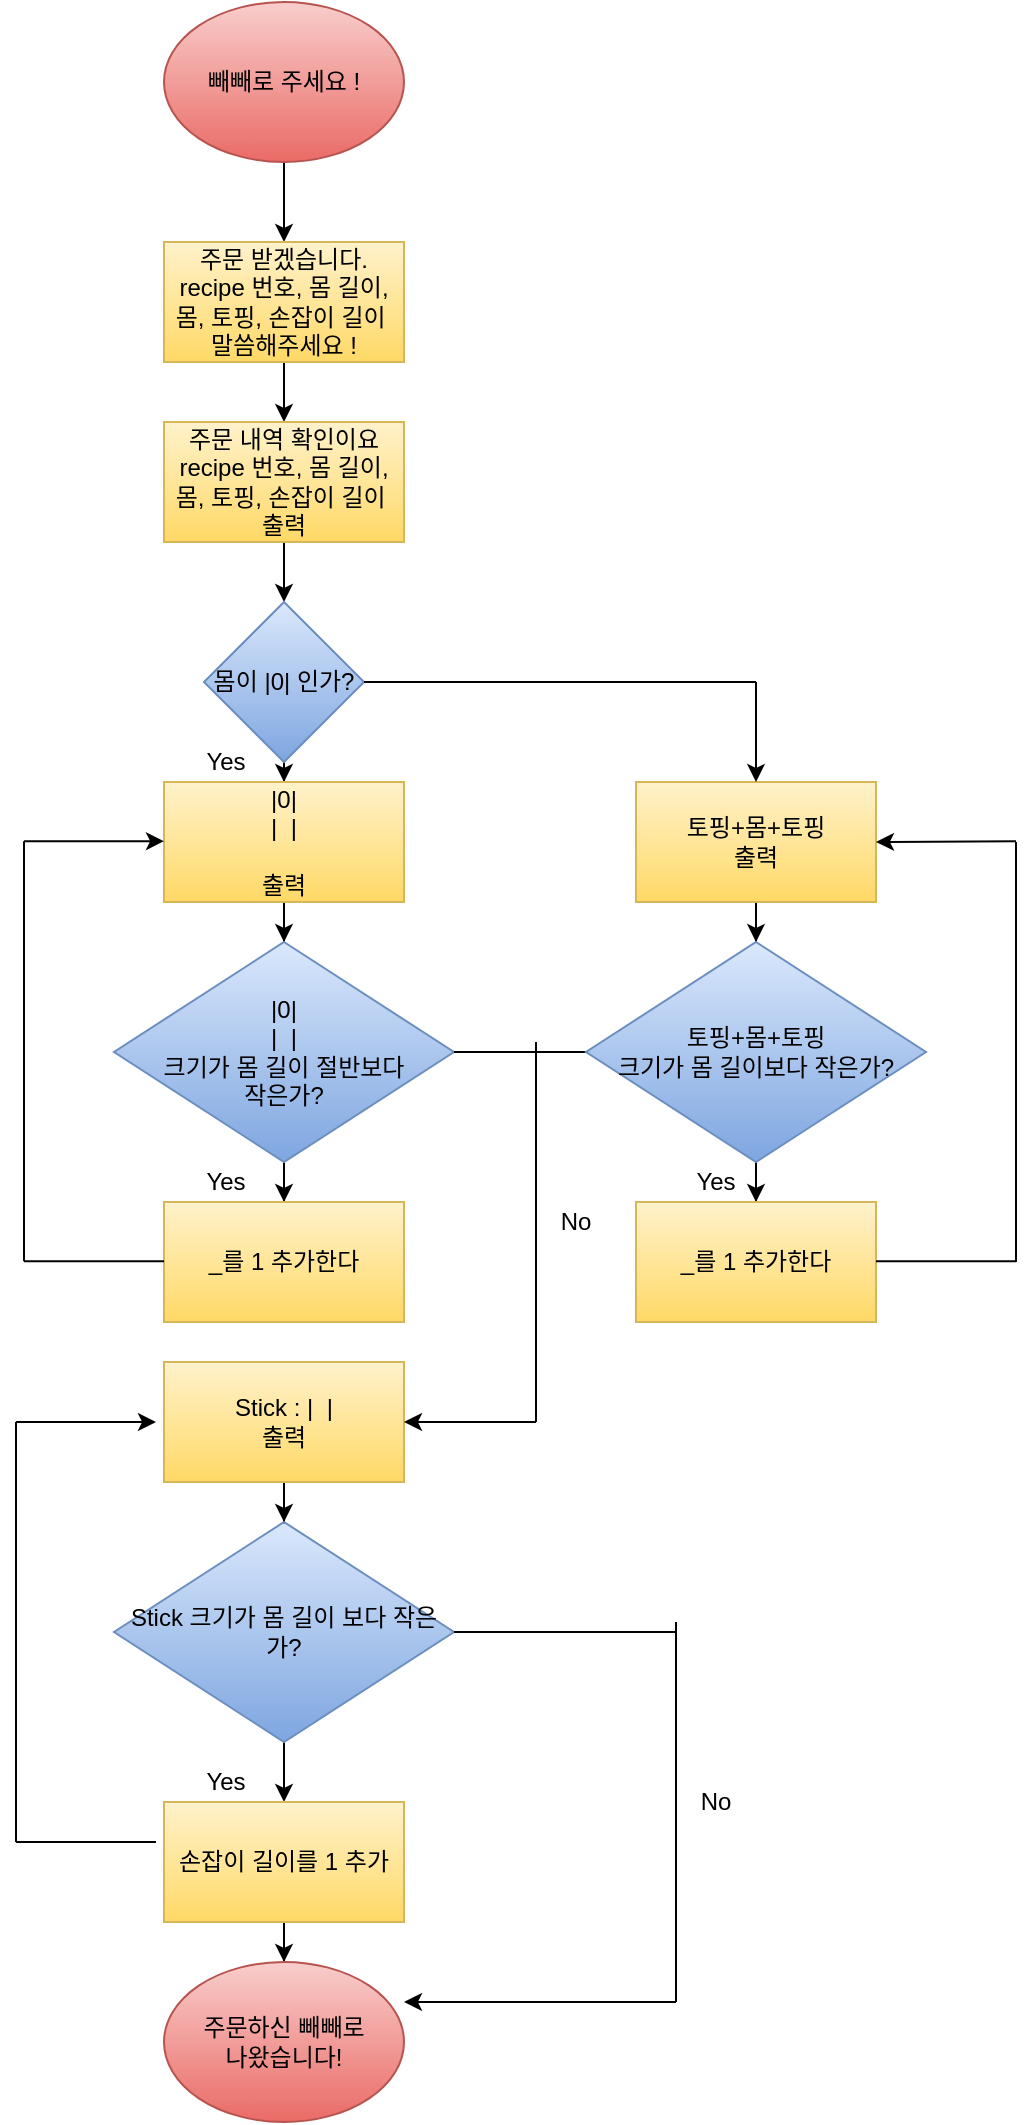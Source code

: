 <mxfile version="16.6.2" type="device"><diagram id="7nFULQF5kJX-Nd7Mtz_p" name="Page-1"><mxGraphModel dx="885" dy="572" grid="1" gridSize="10" guides="1" tooltips="1" connect="1" arrows="1" fold="1" page="1" pageScale="1" pageWidth="827" pageHeight="1169" math="0" shadow="0"><root><mxCell id="0"/><mxCell id="1" parent="0"/><mxCell id="3EZ0Ao7SjQfzj7KS1Gt3-4" value="" style="edgeStyle=orthogonalEdgeStyle;rounded=0;orthogonalLoop=1;jettySize=auto;html=1;" edge="1" parent="1" source="3EZ0Ao7SjQfzj7KS1Gt3-2" target="3EZ0Ao7SjQfzj7KS1Gt3-3"><mxGeometry relative="1" as="geometry"/></mxCell><mxCell id="3EZ0Ao7SjQfzj7KS1Gt3-2" value="빼빼로 주세요 !" style="ellipse;whiteSpace=wrap;html=1;fillColor=#f8cecc;strokeColor=#b85450;gradientColor=#ea6b66;" vertex="1" parent="1"><mxGeometry x="354" y="70" width="120" height="80" as="geometry"/></mxCell><mxCell id="3EZ0Ao7SjQfzj7KS1Gt3-6" value="" style="edgeStyle=orthogonalEdgeStyle;rounded=0;orthogonalLoop=1;jettySize=auto;html=1;" edge="1" parent="1" source="3EZ0Ao7SjQfzj7KS1Gt3-3" target="3EZ0Ao7SjQfzj7KS1Gt3-5"><mxGeometry relative="1" as="geometry"/></mxCell><mxCell id="3EZ0Ao7SjQfzj7KS1Gt3-3" value="주문 받겠습니다.&lt;br&gt;recipe 번호, 몸 길이, 몸, 토핑, 손잡이 길이&amp;nbsp;&lt;br&gt;말씀해주세요 !" style="rounded=0;whiteSpace=wrap;html=1;fillColor=#fff2cc;strokeColor=#d6b656;gradientColor=#ffd966;" vertex="1" parent="1"><mxGeometry x="354" y="190" width="120" height="60" as="geometry"/></mxCell><mxCell id="3EZ0Ao7SjQfzj7KS1Gt3-8" value="" style="edgeStyle=orthogonalEdgeStyle;rounded=0;orthogonalLoop=1;jettySize=auto;html=1;" edge="1" parent="1" source="3EZ0Ao7SjQfzj7KS1Gt3-5"><mxGeometry relative="1" as="geometry"><mxPoint x="414" y="370" as="targetPoint"/></mxGeometry></mxCell><mxCell id="3EZ0Ao7SjQfzj7KS1Gt3-5" value="주문 내역 확인이요&lt;br&gt;recipe 번호, 몸 길이, 몸, 토핑, 손잡이 길이&amp;nbsp;&lt;br&gt;출력" style="rounded=0;whiteSpace=wrap;html=1;fillColor=#fff2cc;strokeColor=#d6b656;gradientColor=#ffd966;" vertex="1" parent="1"><mxGeometry x="354" y="280" width="120" height="60" as="geometry"/></mxCell><mxCell id="3EZ0Ao7SjQfzj7KS1Gt3-14" value="" style="edgeStyle=orthogonalEdgeStyle;rounded=0;orthogonalLoop=1;jettySize=auto;html=1;" edge="1" parent="1" source="3EZ0Ao7SjQfzj7KS1Gt3-9" target="3EZ0Ao7SjQfzj7KS1Gt3-13"><mxGeometry relative="1" as="geometry"/></mxCell><mxCell id="3EZ0Ao7SjQfzj7KS1Gt3-9" value="몸이 |0| 인가?" style="rhombus;whiteSpace=wrap;html=1;fillColor=#dae8fc;gradientColor=#7ea6e0;strokeColor=#6c8ebf;" vertex="1" parent="1"><mxGeometry x="374" y="370" width="80" height="80" as="geometry"/></mxCell><mxCell id="3EZ0Ao7SjQfzj7KS1Gt3-17" value="" style="edgeStyle=orthogonalEdgeStyle;rounded=0;orthogonalLoop=1;jettySize=auto;html=1;" edge="1" parent="1" source="3EZ0Ao7SjQfzj7KS1Gt3-13" target="3EZ0Ao7SjQfzj7KS1Gt3-16"><mxGeometry relative="1" as="geometry"/></mxCell><mxCell id="3EZ0Ao7SjQfzj7KS1Gt3-13" value="|0|&lt;br&gt;|&amp;nbsp; |&lt;br&gt;&lt;br&gt;출력" style="rounded=0;whiteSpace=wrap;html=1;fillColor=#fff2cc;strokeColor=#d6b656;gradientColor=#ffd966;" vertex="1" parent="1"><mxGeometry x="354" y="460" width="120" height="60" as="geometry"/></mxCell><mxCell id="3EZ0Ao7SjQfzj7KS1Gt3-15" value="Yes" style="text;html=1;strokeColor=none;fillColor=none;align=center;verticalAlign=middle;whiteSpace=wrap;rounded=0;" vertex="1" parent="1"><mxGeometry x="365" y="440" width="40" height="20" as="geometry"/></mxCell><mxCell id="3EZ0Ao7SjQfzj7KS1Gt3-19" value="" style="edgeStyle=orthogonalEdgeStyle;rounded=0;orthogonalLoop=1;jettySize=auto;html=1;" edge="1" parent="1" source="3EZ0Ao7SjQfzj7KS1Gt3-16" target="3EZ0Ao7SjQfzj7KS1Gt3-18"><mxGeometry relative="1" as="geometry"/></mxCell><mxCell id="3EZ0Ao7SjQfzj7KS1Gt3-16" value="&lt;span&gt;|0|&lt;/span&gt;&lt;br&gt;&lt;span&gt;|&amp;nbsp; |&lt;br&gt;크기가 몸 길이 절반보다 &lt;br&gt;작은가?&lt;br&gt;&lt;/span&gt;" style="rhombus;whiteSpace=wrap;html=1;fillColor=#dae8fc;gradientColor=#7ea6e0;strokeColor=#6c8ebf;" vertex="1" parent="1"><mxGeometry x="329" y="540" width="170" height="110" as="geometry"/></mxCell><mxCell id="3EZ0Ao7SjQfzj7KS1Gt3-18" value="_를 1 추가한다" style="rounded=0;whiteSpace=wrap;html=1;fillColor=#fff2cc;strokeColor=#d6b656;gradientColor=#ffd966;" vertex="1" parent="1"><mxGeometry x="354" y="670" width="120" height="60" as="geometry"/></mxCell><mxCell id="3EZ0Ao7SjQfzj7KS1Gt3-20" value="Yes" style="text;html=1;strokeColor=none;fillColor=none;align=center;verticalAlign=middle;whiteSpace=wrap;rounded=0;" vertex="1" parent="1"><mxGeometry x="365" y="650" width="40" height="20" as="geometry"/></mxCell><mxCell id="3EZ0Ao7SjQfzj7KS1Gt3-21" value="" style="endArrow=none;html=1;rounded=0;" edge="1" parent="1"><mxGeometry width="50" height="50" relative="1" as="geometry"><mxPoint x="280" y="990" as="sourcePoint"/><mxPoint x="350" y="990" as="targetPoint"/></mxGeometry></mxCell><mxCell id="3EZ0Ao7SjQfzj7KS1Gt3-22" value="" style="endArrow=none;html=1;rounded=0;" edge="1" parent="1"><mxGeometry width="50" height="50" relative="1" as="geometry"><mxPoint x="280" y="990" as="sourcePoint"/><mxPoint x="280" y="780" as="targetPoint"/></mxGeometry></mxCell><mxCell id="3EZ0Ao7SjQfzj7KS1Gt3-23" value="" style="endArrow=classic;html=1;rounded=0;" edge="1" parent="1"><mxGeometry width="50" height="50" relative="1" as="geometry"><mxPoint x="280" y="780" as="sourcePoint"/><mxPoint x="350" y="780" as="targetPoint"/></mxGeometry></mxCell><mxCell id="3EZ0Ao7SjQfzj7KS1Gt3-30" value="" style="edgeStyle=orthogonalEdgeStyle;rounded=0;orthogonalLoop=1;jettySize=auto;html=1;" edge="1" parent="1" source="3EZ0Ao7SjQfzj7KS1Gt3-24" target="3EZ0Ao7SjQfzj7KS1Gt3-25"><mxGeometry relative="1" as="geometry"/></mxCell><mxCell id="3EZ0Ao7SjQfzj7KS1Gt3-24" value="Stick : |&amp;nbsp; |&lt;br&gt;출력" style="rounded=0;whiteSpace=wrap;html=1;fillColor=#fff2cc;strokeColor=#d6b656;gradientColor=#ffd966;" vertex="1" parent="1"><mxGeometry x="354" y="750" width="120" height="60" as="geometry"/></mxCell><mxCell id="3EZ0Ao7SjQfzj7KS1Gt3-33" value="" style="edgeStyle=orthogonalEdgeStyle;rounded=0;orthogonalLoop=1;jettySize=auto;html=1;" edge="1" parent="1" source="3EZ0Ao7SjQfzj7KS1Gt3-25" target="3EZ0Ao7SjQfzj7KS1Gt3-32"><mxGeometry relative="1" as="geometry"/></mxCell><mxCell id="3EZ0Ao7SjQfzj7KS1Gt3-25" value="&lt;span&gt;Stick 크기가 몸 길이 보다 작은가?&lt;br&gt;&lt;/span&gt;" style="rhombus;whiteSpace=wrap;html=1;fillColor=#dae8fc;gradientColor=#7ea6e0;strokeColor=#6c8ebf;" vertex="1" parent="1"><mxGeometry x="329" y="830" width="170" height="110" as="geometry"/></mxCell><mxCell id="3EZ0Ao7SjQfzj7KS1Gt3-27" value="" style="endArrow=none;html=1;rounded=0;" edge="1" parent="1"><mxGeometry width="50" height="50" relative="1" as="geometry"><mxPoint x="540" y="780" as="sourcePoint"/><mxPoint x="540" y="590" as="targetPoint"/></mxGeometry></mxCell><mxCell id="3EZ0Ao7SjQfzj7KS1Gt3-28" value="" style="endArrow=classic;html=1;rounded=0;entryX=1;entryY=0.5;entryDx=0;entryDy=0;" edge="1" parent="1" target="3EZ0Ao7SjQfzj7KS1Gt3-24"><mxGeometry width="50" height="50" relative="1" as="geometry"><mxPoint x="540" y="780" as="sourcePoint"/><mxPoint x="690" y="710" as="targetPoint"/></mxGeometry></mxCell><mxCell id="3EZ0Ao7SjQfzj7KS1Gt3-29" value="No" style="text;html=1;strokeColor=none;fillColor=none;align=center;verticalAlign=middle;whiteSpace=wrap;rounded=0;" vertex="1" parent="1"><mxGeometry x="540" y="670" width="40" height="20" as="geometry"/></mxCell><mxCell id="3EZ0Ao7SjQfzj7KS1Gt3-31" value="Yes" style="text;html=1;strokeColor=none;fillColor=none;align=center;verticalAlign=middle;whiteSpace=wrap;rounded=0;" vertex="1" parent="1"><mxGeometry x="365" y="950" width="40" height="20" as="geometry"/></mxCell><mxCell id="3EZ0Ao7SjQfzj7KS1Gt3-35" value="" style="edgeStyle=orthogonalEdgeStyle;rounded=0;orthogonalLoop=1;jettySize=auto;html=1;" edge="1" parent="1" source="3EZ0Ao7SjQfzj7KS1Gt3-32" target="3EZ0Ao7SjQfzj7KS1Gt3-34"><mxGeometry relative="1" as="geometry"/></mxCell><mxCell id="3EZ0Ao7SjQfzj7KS1Gt3-32" value="손잡이 길이를 1 추가" style="rounded=0;whiteSpace=wrap;html=1;fillColor=#fff2cc;strokeColor=#d6b656;gradientColor=#ffd966;" vertex="1" parent="1"><mxGeometry x="354" y="970" width="120" height="60" as="geometry"/></mxCell><mxCell id="3EZ0Ao7SjQfzj7KS1Gt3-34" value="주문하신 빼빼로 &lt;br&gt;나왔습니다!" style="ellipse;whiteSpace=wrap;html=1;fillColor=#f8cecc;strokeColor=#b85450;gradientColor=#ea6b66;" vertex="1" parent="1"><mxGeometry x="354" y="1050" width="120" height="80" as="geometry"/></mxCell><mxCell id="3EZ0Ao7SjQfzj7KS1Gt3-36" value="" style="endArrow=none;html=1;rounded=0;exitX=1;exitY=0.5;exitDx=0;exitDy=0;" edge="1" parent="1"><mxGeometry width="50" height="50" relative="1" as="geometry"><mxPoint x="499" y="885" as="sourcePoint"/><mxPoint x="610" y="885" as="targetPoint"/><Array as="points"><mxPoint x="570" y="885"/></Array></mxGeometry></mxCell><mxCell id="3EZ0Ao7SjQfzj7KS1Gt3-37" value="" style="endArrow=none;html=1;rounded=0;" edge="1" parent="1"><mxGeometry width="50" height="50" relative="1" as="geometry"><mxPoint x="610" y="1070" as="sourcePoint"/><mxPoint x="610" y="880" as="targetPoint"/></mxGeometry></mxCell><mxCell id="3EZ0Ao7SjQfzj7KS1Gt3-38" value="" style="endArrow=classic;html=1;rounded=0;entryX=1;entryY=0.5;entryDx=0;entryDy=0;" edge="1" parent="1"><mxGeometry width="50" height="50" relative="1" as="geometry"><mxPoint x="610" y="1070" as="sourcePoint"/><mxPoint x="474" y="1070" as="targetPoint"/></mxGeometry></mxCell><mxCell id="3EZ0Ao7SjQfzj7KS1Gt3-39" value="No" style="text;html=1;strokeColor=none;fillColor=none;align=center;verticalAlign=middle;whiteSpace=wrap;rounded=0;" vertex="1" parent="1"><mxGeometry x="610" y="960" width="40" height="20" as="geometry"/></mxCell><mxCell id="3EZ0Ao7SjQfzj7KS1Gt3-50" value="" style="edgeStyle=orthogonalEdgeStyle;rounded=0;orthogonalLoop=1;jettySize=auto;html=1;" edge="1" parent="1" source="3EZ0Ao7SjQfzj7KS1Gt3-40" target="3EZ0Ao7SjQfzj7KS1Gt3-48"><mxGeometry relative="1" as="geometry"/></mxCell><mxCell id="3EZ0Ao7SjQfzj7KS1Gt3-40" value="토핑+몸+토핑&lt;br&gt;출력" style="rounded=0;whiteSpace=wrap;html=1;fillColor=#fff2cc;strokeColor=#d6b656;gradientColor=#ffd966;" vertex="1" parent="1"><mxGeometry x="590" y="460" width="120" height="60" as="geometry"/></mxCell><mxCell id="3EZ0Ao7SjQfzj7KS1Gt3-41" value="" style="endArrow=none;html=1;rounded=0;" edge="1" parent="1"><mxGeometry width="50" height="50" relative="1" as="geometry"><mxPoint x="454" y="410" as="sourcePoint"/><mxPoint x="650" y="410" as="targetPoint"/></mxGeometry></mxCell><mxCell id="3EZ0Ao7SjQfzj7KS1Gt3-42" value="" style="endArrow=classic;html=1;rounded=0;entryX=0.5;entryY=0;entryDx=0;entryDy=0;" edge="1" parent="1" target="3EZ0Ao7SjQfzj7KS1Gt3-40"><mxGeometry width="50" height="50" relative="1" as="geometry"><mxPoint x="650" y="410" as="sourcePoint"/><mxPoint x="690" y="380" as="targetPoint"/></mxGeometry></mxCell><mxCell id="3EZ0Ao7SjQfzj7KS1Gt3-43" value="" style="endArrow=none;html=1;rounded=0;exitX=1;exitY=0.5;exitDx=0;exitDy=0;entryX=0;entryY=0.5;entryDx=0;entryDy=0;" edge="1" parent="1" source="3EZ0Ao7SjQfzj7KS1Gt3-16" target="3EZ0Ao7SjQfzj7KS1Gt3-48"><mxGeometry width="50" height="50" relative="1" as="geometry"><mxPoint x="590" y="620" as="sourcePoint"/><mxPoint x="560" y="595" as="targetPoint"/></mxGeometry></mxCell><mxCell id="3EZ0Ao7SjQfzj7KS1Gt3-45" value="" style="endArrow=classic;html=1;rounded=0;" edge="1" parent="1"><mxGeometry width="50" height="50" relative="1" as="geometry"><mxPoint x="284" y="489.57" as="sourcePoint"/><mxPoint x="354" y="489.57" as="targetPoint"/></mxGeometry></mxCell><mxCell id="3EZ0Ao7SjQfzj7KS1Gt3-46" value="" style="endArrow=none;html=1;rounded=0;" edge="1" parent="1"><mxGeometry width="50" height="50" relative="1" as="geometry"><mxPoint x="284" y="699.57" as="sourcePoint"/><mxPoint x="284" y="489.57" as="targetPoint"/></mxGeometry></mxCell><mxCell id="3EZ0Ao7SjQfzj7KS1Gt3-47" value="" style="endArrow=none;html=1;rounded=0;" edge="1" parent="1"><mxGeometry width="50" height="50" relative="1" as="geometry"><mxPoint x="284" y="699.57" as="sourcePoint"/><mxPoint x="354" y="699.57" as="targetPoint"/></mxGeometry></mxCell><mxCell id="3EZ0Ao7SjQfzj7KS1Gt3-52" value="" style="edgeStyle=orthogonalEdgeStyle;rounded=0;orthogonalLoop=1;jettySize=auto;html=1;" edge="1" parent="1" source="3EZ0Ao7SjQfzj7KS1Gt3-48" target="3EZ0Ao7SjQfzj7KS1Gt3-51"><mxGeometry relative="1" as="geometry"/></mxCell><mxCell id="3EZ0Ao7SjQfzj7KS1Gt3-48" value="&lt;span&gt;토핑+몸+토핑&lt;br&gt;크기가 몸 길이보다 작은가?&lt;br&gt;&lt;/span&gt;" style="rhombus;whiteSpace=wrap;html=1;fillColor=#dae8fc;gradientColor=#7ea6e0;strokeColor=#6c8ebf;" vertex="1" parent="1"><mxGeometry x="565" y="540" width="170" height="110" as="geometry"/></mxCell><mxCell id="3EZ0Ao7SjQfzj7KS1Gt3-51" value="_를 1 추가한다" style="rounded=0;whiteSpace=wrap;html=1;fillColor=#fff2cc;strokeColor=#d6b656;gradientColor=#ffd966;" vertex="1" parent="1"><mxGeometry x="590" y="670" width="120" height="60" as="geometry"/></mxCell><mxCell id="3EZ0Ao7SjQfzj7KS1Gt3-53" value="Yes" style="text;html=1;strokeColor=none;fillColor=none;align=center;verticalAlign=middle;whiteSpace=wrap;rounded=0;" vertex="1" parent="1"><mxGeometry x="610" y="650" width="40" height="20" as="geometry"/></mxCell><mxCell id="3EZ0Ao7SjQfzj7KS1Gt3-56" value="" style="endArrow=none;html=1;rounded=0;" edge="1" parent="1"><mxGeometry width="50" height="50" relative="1" as="geometry"><mxPoint x="710" y="699.57" as="sourcePoint"/><mxPoint x="780" y="699.57" as="targetPoint"/></mxGeometry></mxCell><mxCell id="3EZ0Ao7SjQfzj7KS1Gt3-57" value="" style="endArrow=none;html=1;rounded=0;" edge="1" parent="1"><mxGeometry width="50" height="50" relative="1" as="geometry"><mxPoint x="780" y="700.0" as="sourcePoint"/><mxPoint x="780" y="490.0" as="targetPoint"/></mxGeometry></mxCell><mxCell id="3EZ0Ao7SjQfzj7KS1Gt3-58" value="" style="endArrow=classic;html=1;rounded=0;entryX=1;entryY=0.5;entryDx=0;entryDy=0;" edge="1" parent="1" target="3EZ0Ao7SjQfzj7KS1Gt3-40"><mxGeometry width="50" height="50" relative="1" as="geometry"><mxPoint x="780" y="489.57" as="sourcePoint"/><mxPoint x="720" y="490" as="targetPoint"/></mxGeometry></mxCell></root></mxGraphModel></diagram></mxfile>